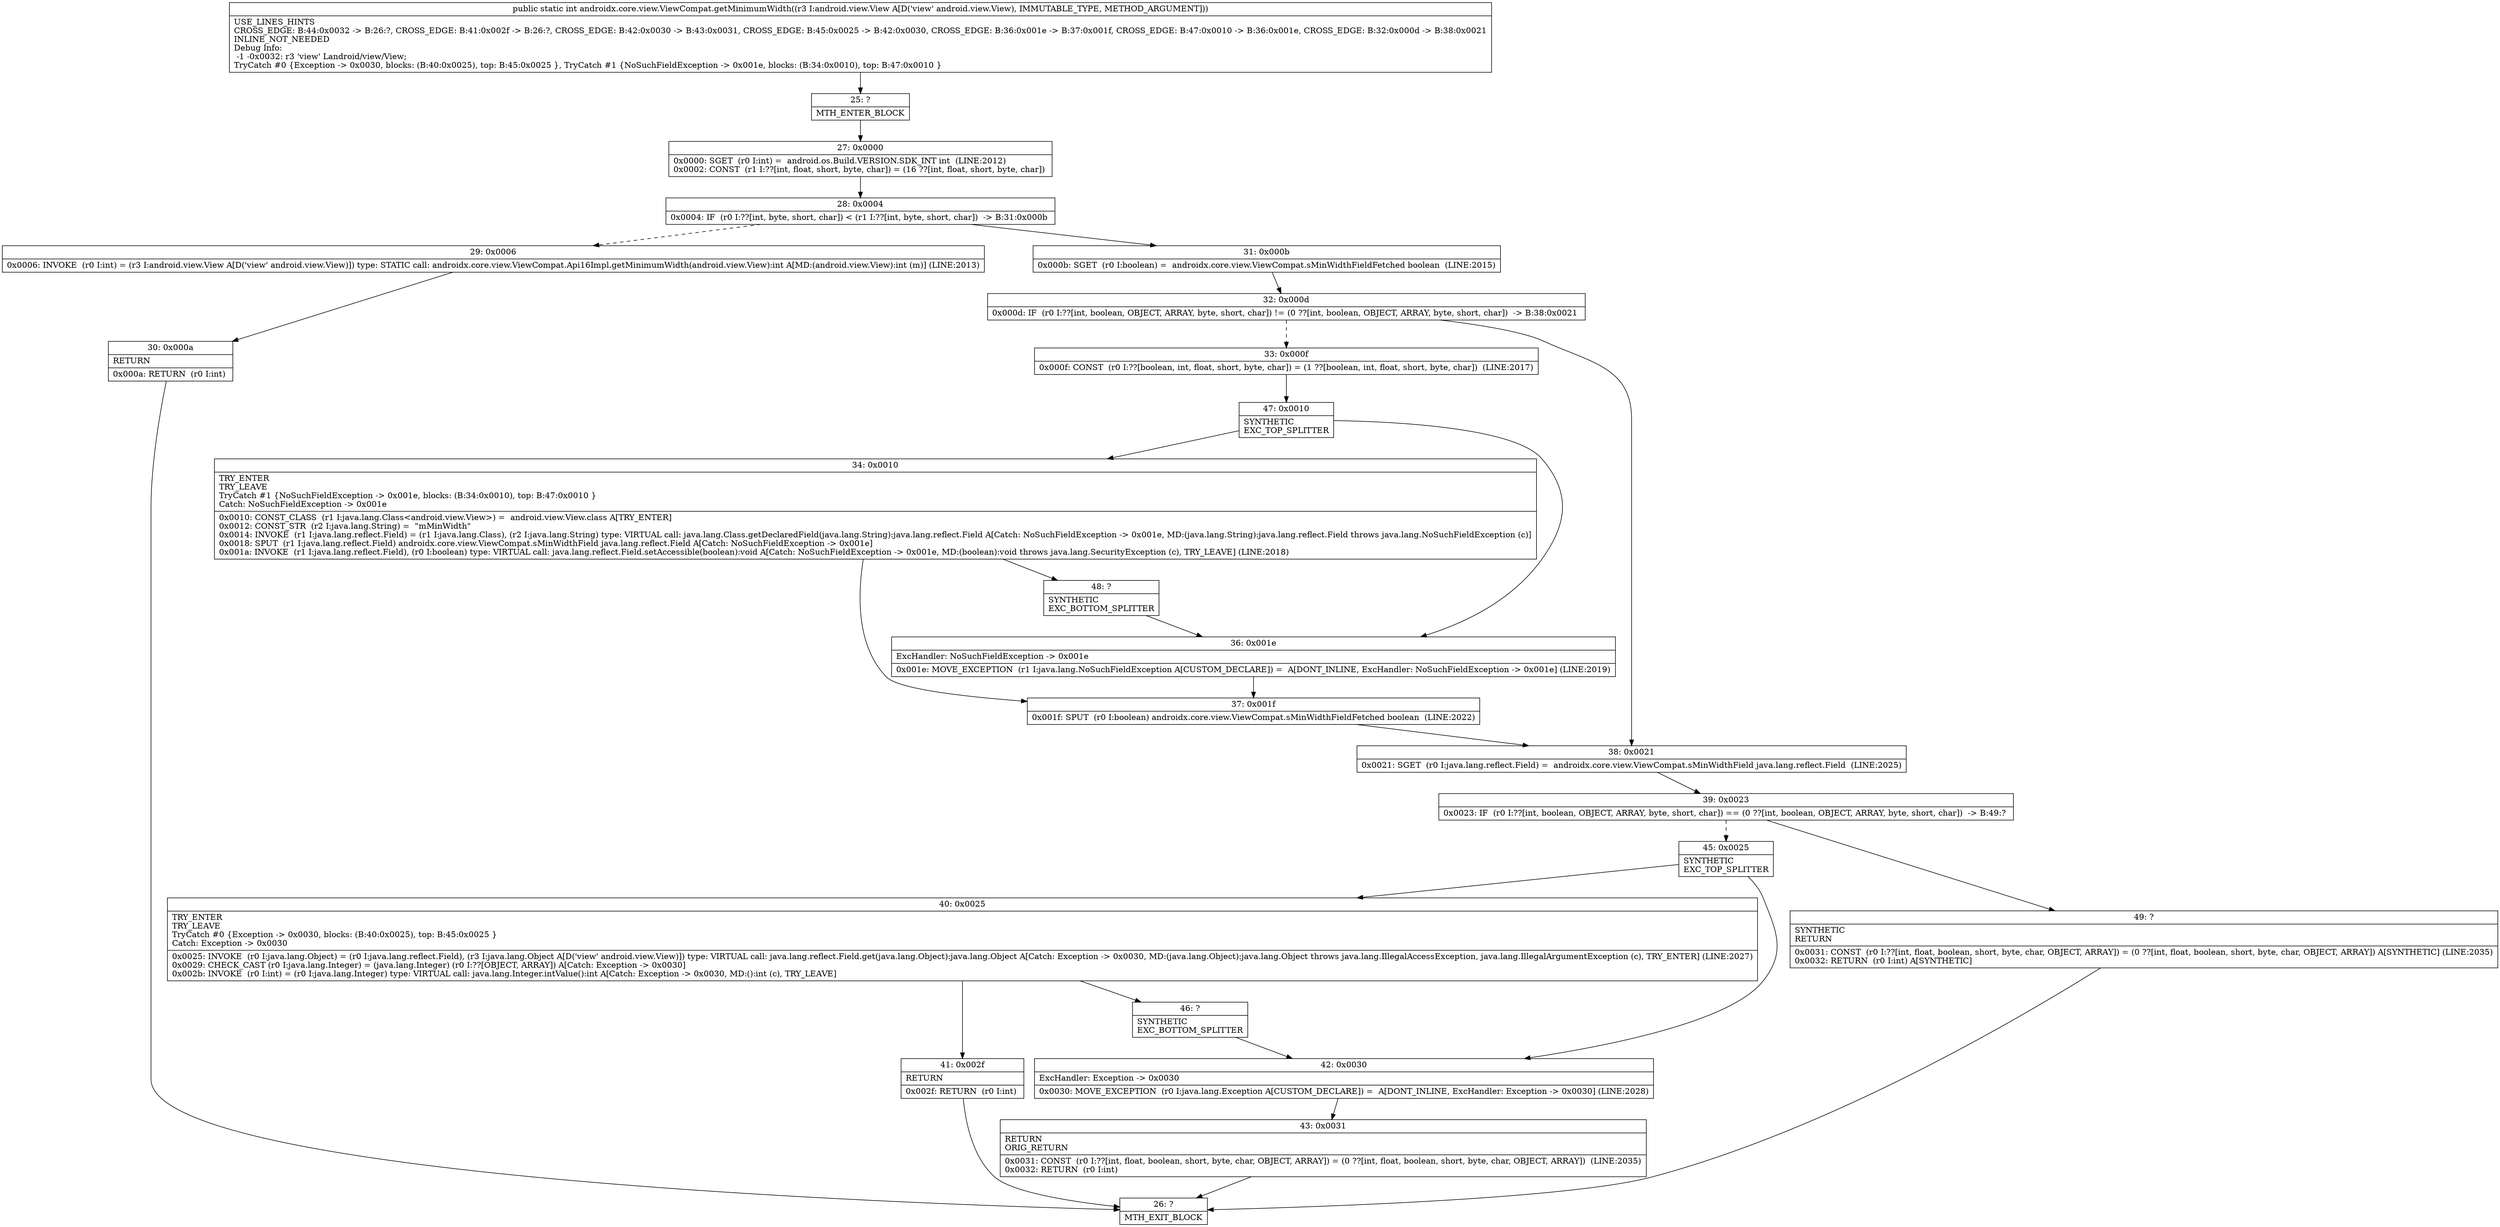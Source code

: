 digraph "CFG forandroidx.core.view.ViewCompat.getMinimumWidth(Landroid\/view\/View;)I" {
Node_25 [shape=record,label="{25\:\ ?|MTH_ENTER_BLOCK\l}"];
Node_27 [shape=record,label="{27\:\ 0x0000|0x0000: SGET  (r0 I:int) =  android.os.Build.VERSION.SDK_INT int  (LINE:2012)\l0x0002: CONST  (r1 I:??[int, float, short, byte, char]) = (16 ??[int, float, short, byte, char]) \l}"];
Node_28 [shape=record,label="{28\:\ 0x0004|0x0004: IF  (r0 I:??[int, byte, short, char]) \< (r1 I:??[int, byte, short, char])  \-\> B:31:0x000b \l}"];
Node_29 [shape=record,label="{29\:\ 0x0006|0x0006: INVOKE  (r0 I:int) = (r3 I:android.view.View A[D('view' android.view.View)]) type: STATIC call: androidx.core.view.ViewCompat.Api16Impl.getMinimumWidth(android.view.View):int A[MD:(android.view.View):int (m)] (LINE:2013)\l}"];
Node_30 [shape=record,label="{30\:\ 0x000a|RETURN\l|0x000a: RETURN  (r0 I:int) \l}"];
Node_26 [shape=record,label="{26\:\ ?|MTH_EXIT_BLOCK\l}"];
Node_31 [shape=record,label="{31\:\ 0x000b|0x000b: SGET  (r0 I:boolean) =  androidx.core.view.ViewCompat.sMinWidthFieldFetched boolean  (LINE:2015)\l}"];
Node_32 [shape=record,label="{32\:\ 0x000d|0x000d: IF  (r0 I:??[int, boolean, OBJECT, ARRAY, byte, short, char]) != (0 ??[int, boolean, OBJECT, ARRAY, byte, short, char])  \-\> B:38:0x0021 \l}"];
Node_33 [shape=record,label="{33\:\ 0x000f|0x000f: CONST  (r0 I:??[boolean, int, float, short, byte, char]) = (1 ??[boolean, int, float, short, byte, char])  (LINE:2017)\l}"];
Node_47 [shape=record,label="{47\:\ 0x0010|SYNTHETIC\lEXC_TOP_SPLITTER\l}"];
Node_34 [shape=record,label="{34\:\ 0x0010|TRY_ENTER\lTRY_LEAVE\lTryCatch #1 \{NoSuchFieldException \-\> 0x001e, blocks: (B:34:0x0010), top: B:47:0x0010 \}\lCatch: NoSuchFieldException \-\> 0x001e\l|0x0010: CONST_CLASS  (r1 I:java.lang.Class\<android.view.View\>) =  android.view.View.class A[TRY_ENTER]\l0x0012: CONST_STR  (r2 I:java.lang.String) =  \"mMinWidth\" \l0x0014: INVOKE  (r1 I:java.lang.reflect.Field) = (r1 I:java.lang.Class), (r2 I:java.lang.String) type: VIRTUAL call: java.lang.Class.getDeclaredField(java.lang.String):java.lang.reflect.Field A[Catch: NoSuchFieldException \-\> 0x001e, MD:(java.lang.String):java.lang.reflect.Field throws java.lang.NoSuchFieldException (c)]\l0x0018: SPUT  (r1 I:java.lang.reflect.Field) androidx.core.view.ViewCompat.sMinWidthField java.lang.reflect.Field A[Catch: NoSuchFieldException \-\> 0x001e]\l0x001a: INVOKE  (r1 I:java.lang.reflect.Field), (r0 I:boolean) type: VIRTUAL call: java.lang.reflect.Field.setAccessible(boolean):void A[Catch: NoSuchFieldException \-\> 0x001e, MD:(boolean):void throws java.lang.SecurityException (c), TRY_LEAVE] (LINE:2018)\l}"];
Node_37 [shape=record,label="{37\:\ 0x001f|0x001f: SPUT  (r0 I:boolean) androidx.core.view.ViewCompat.sMinWidthFieldFetched boolean  (LINE:2022)\l}"];
Node_48 [shape=record,label="{48\:\ ?|SYNTHETIC\lEXC_BOTTOM_SPLITTER\l}"];
Node_36 [shape=record,label="{36\:\ 0x001e|ExcHandler: NoSuchFieldException \-\> 0x001e\l|0x001e: MOVE_EXCEPTION  (r1 I:java.lang.NoSuchFieldException A[CUSTOM_DECLARE]) =  A[DONT_INLINE, ExcHandler: NoSuchFieldException \-\> 0x001e] (LINE:2019)\l}"];
Node_38 [shape=record,label="{38\:\ 0x0021|0x0021: SGET  (r0 I:java.lang.reflect.Field) =  androidx.core.view.ViewCompat.sMinWidthField java.lang.reflect.Field  (LINE:2025)\l}"];
Node_39 [shape=record,label="{39\:\ 0x0023|0x0023: IF  (r0 I:??[int, boolean, OBJECT, ARRAY, byte, short, char]) == (0 ??[int, boolean, OBJECT, ARRAY, byte, short, char])  \-\> B:49:? \l}"];
Node_45 [shape=record,label="{45\:\ 0x0025|SYNTHETIC\lEXC_TOP_SPLITTER\l}"];
Node_40 [shape=record,label="{40\:\ 0x0025|TRY_ENTER\lTRY_LEAVE\lTryCatch #0 \{Exception \-\> 0x0030, blocks: (B:40:0x0025), top: B:45:0x0025 \}\lCatch: Exception \-\> 0x0030\l|0x0025: INVOKE  (r0 I:java.lang.Object) = (r0 I:java.lang.reflect.Field), (r3 I:java.lang.Object A[D('view' android.view.View)]) type: VIRTUAL call: java.lang.reflect.Field.get(java.lang.Object):java.lang.Object A[Catch: Exception \-\> 0x0030, MD:(java.lang.Object):java.lang.Object throws java.lang.IllegalAccessException, java.lang.IllegalArgumentException (c), TRY_ENTER] (LINE:2027)\l0x0029: CHECK_CAST (r0 I:java.lang.Integer) = (java.lang.Integer) (r0 I:??[OBJECT, ARRAY]) A[Catch: Exception \-\> 0x0030]\l0x002b: INVOKE  (r0 I:int) = (r0 I:java.lang.Integer) type: VIRTUAL call: java.lang.Integer.intValue():int A[Catch: Exception \-\> 0x0030, MD:():int (c), TRY_LEAVE]\l}"];
Node_41 [shape=record,label="{41\:\ 0x002f|RETURN\l|0x002f: RETURN  (r0 I:int) \l}"];
Node_46 [shape=record,label="{46\:\ ?|SYNTHETIC\lEXC_BOTTOM_SPLITTER\l}"];
Node_42 [shape=record,label="{42\:\ 0x0030|ExcHandler: Exception \-\> 0x0030\l|0x0030: MOVE_EXCEPTION  (r0 I:java.lang.Exception A[CUSTOM_DECLARE]) =  A[DONT_INLINE, ExcHandler: Exception \-\> 0x0030] (LINE:2028)\l}"];
Node_43 [shape=record,label="{43\:\ 0x0031|RETURN\lORIG_RETURN\l|0x0031: CONST  (r0 I:??[int, float, boolean, short, byte, char, OBJECT, ARRAY]) = (0 ??[int, float, boolean, short, byte, char, OBJECT, ARRAY])  (LINE:2035)\l0x0032: RETURN  (r0 I:int) \l}"];
Node_49 [shape=record,label="{49\:\ ?|SYNTHETIC\lRETURN\l|0x0031: CONST  (r0 I:??[int, float, boolean, short, byte, char, OBJECT, ARRAY]) = (0 ??[int, float, boolean, short, byte, char, OBJECT, ARRAY]) A[SYNTHETIC] (LINE:2035)\l0x0032: RETURN  (r0 I:int) A[SYNTHETIC]\l}"];
MethodNode[shape=record,label="{public static int androidx.core.view.ViewCompat.getMinimumWidth((r3 I:android.view.View A[D('view' android.view.View), IMMUTABLE_TYPE, METHOD_ARGUMENT]))  | USE_LINES_HINTS\lCROSS_EDGE: B:44:0x0032 \-\> B:26:?, CROSS_EDGE: B:41:0x002f \-\> B:26:?, CROSS_EDGE: B:42:0x0030 \-\> B:43:0x0031, CROSS_EDGE: B:45:0x0025 \-\> B:42:0x0030, CROSS_EDGE: B:36:0x001e \-\> B:37:0x001f, CROSS_EDGE: B:47:0x0010 \-\> B:36:0x001e, CROSS_EDGE: B:32:0x000d \-\> B:38:0x0021\lINLINE_NOT_NEEDED\lDebug Info:\l  \-1 \-0x0032: r3 'view' Landroid\/view\/View;\lTryCatch #0 \{Exception \-\> 0x0030, blocks: (B:40:0x0025), top: B:45:0x0025 \}, TryCatch #1 \{NoSuchFieldException \-\> 0x001e, blocks: (B:34:0x0010), top: B:47:0x0010 \}\l}"];
MethodNode -> Node_25;Node_25 -> Node_27;
Node_27 -> Node_28;
Node_28 -> Node_29[style=dashed];
Node_28 -> Node_31;
Node_29 -> Node_30;
Node_30 -> Node_26;
Node_31 -> Node_32;
Node_32 -> Node_33[style=dashed];
Node_32 -> Node_38;
Node_33 -> Node_47;
Node_47 -> Node_34;
Node_47 -> Node_36;
Node_34 -> Node_37;
Node_34 -> Node_48;
Node_37 -> Node_38;
Node_48 -> Node_36;
Node_36 -> Node_37;
Node_38 -> Node_39;
Node_39 -> Node_45[style=dashed];
Node_39 -> Node_49;
Node_45 -> Node_40;
Node_45 -> Node_42;
Node_40 -> Node_41;
Node_40 -> Node_46;
Node_41 -> Node_26;
Node_46 -> Node_42;
Node_42 -> Node_43;
Node_43 -> Node_26;
Node_49 -> Node_26;
}

